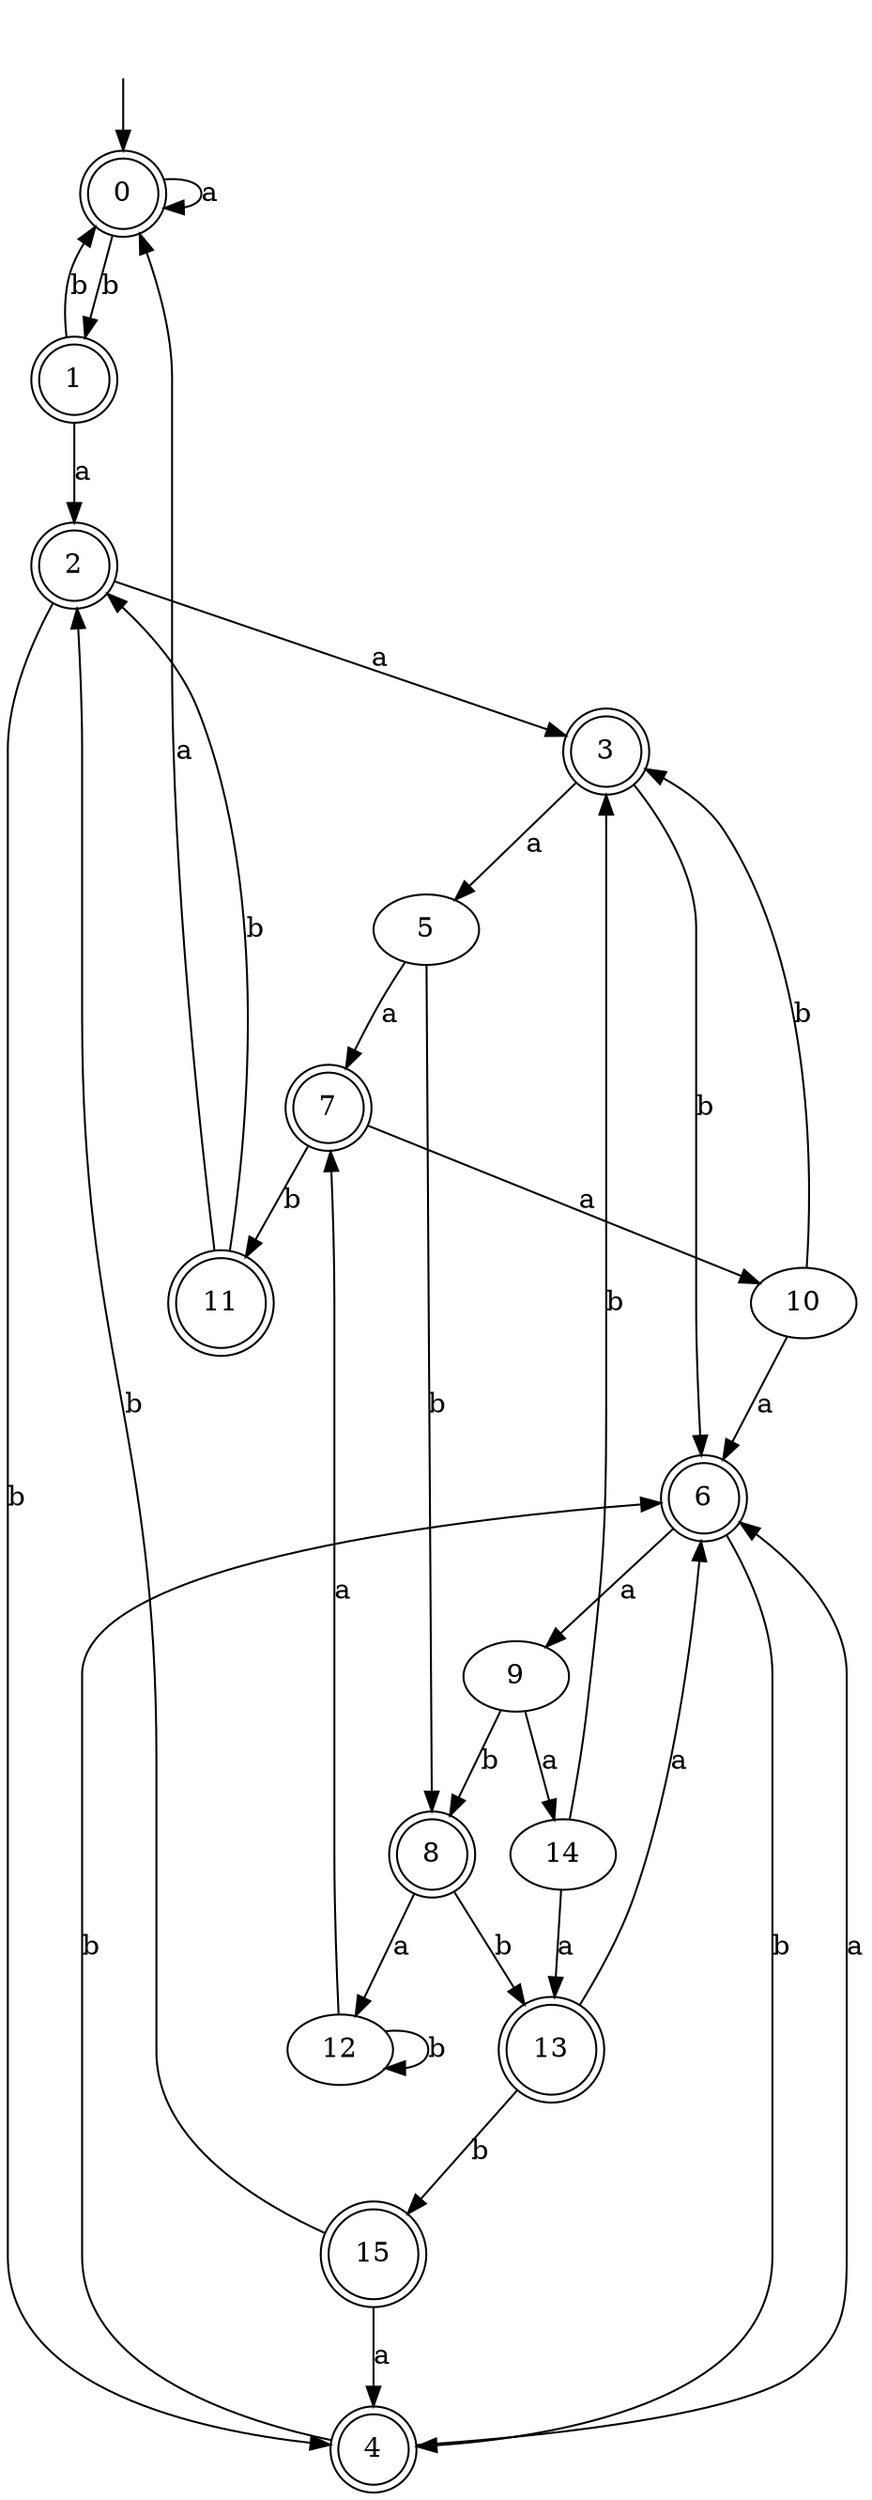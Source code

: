 digraph RandomDFA {
  __start0 [label="", shape=none];
  __start0 -> 0 [label=""];
  0 [shape=circle] [shape=doublecircle]
  0 -> 0 [label="a"]
  0 -> 1 [label="b"]
  1 [shape=doublecircle]
  1 -> 2 [label="a"]
  1 -> 0 [label="b"]
  2 [shape=doublecircle]
  2 -> 3 [label="a"]
  2 -> 4 [label="b"]
  3 [shape=doublecircle]
  3 -> 5 [label="a"]
  3 -> 6 [label="b"]
  4 [shape=doublecircle]
  4 -> 6 [label="a"]
  4 -> 6 [label="b"]
  5
  5 -> 7 [label="a"]
  5 -> 8 [label="b"]
  6 [shape=doublecircle]
  6 -> 9 [label="a"]
  6 -> 4 [label="b"]
  7 [shape=doublecircle]
  7 -> 10 [label="a"]
  7 -> 11 [label="b"]
  8 [shape=doublecircle]
  8 -> 12 [label="a"]
  8 -> 13 [label="b"]
  9
  9 -> 14 [label="a"]
  9 -> 8 [label="b"]
  10
  10 -> 6 [label="a"]
  10 -> 3 [label="b"]
  11 [shape=doublecircle]
  11 -> 0 [label="a"]
  11 -> 2 [label="b"]
  12
  12 -> 7 [label="a"]
  12 -> 12 [label="b"]
  13 [shape=doublecircle]
  13 -> 6 [label="a"]
  13 -> 15 [label="b"]
  14
  14 -> 13 [label="a"]
  14 -> 3 [label="b"]
  15 [shape=doublecircle]
  15 -> 4 [label="a"]
  15 -> 2 [label="b"]
}
